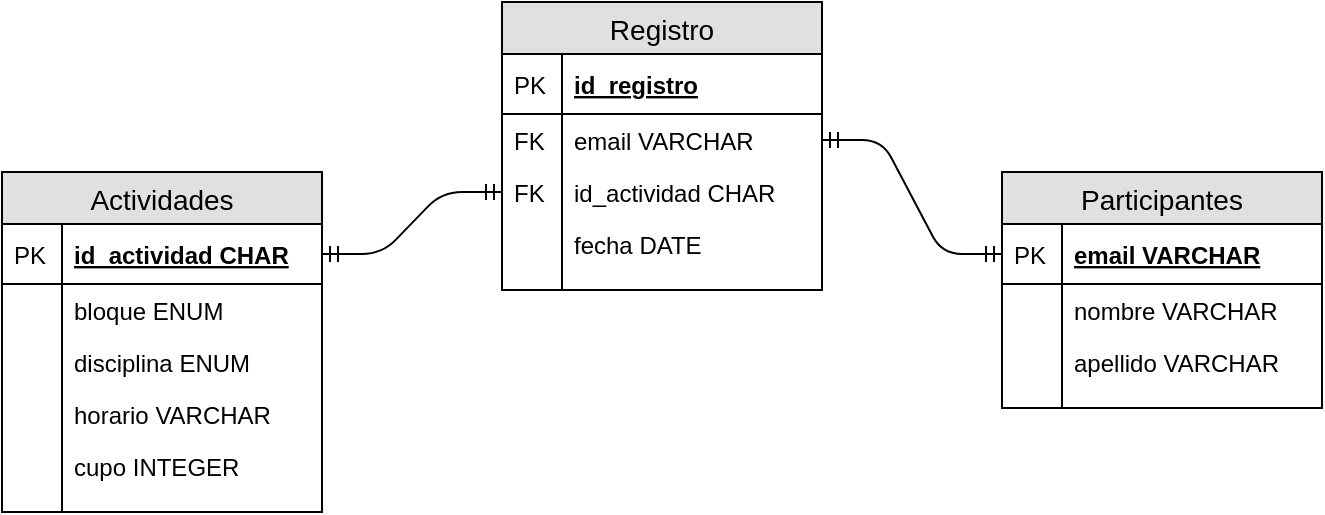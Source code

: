 <mxfile version="12.1.8" type="device" pages="1"><diagram id="qjFOJWTjokPqHloe9OfS" name="Página-1"><mxGraphModel dx="854" dy="447" grid="1" gridSize="10" guides="1" tooltips="1" connect="1" arrows="1" fold="1" page="1" pageScale="1" pageWidth="827" pageHeight="1169" math="0" shadow="0"><root><mxCell id="0"/><mxCell id="1" parent="0"/><mxCell id="L91p2W66kyxOXJtBv7F6-1" value="Actividades" style="swimlane;fontStyle=0;childLayout=stackLayout;horizontal=1;startSize=26;fillColor=#e0e0e0;horizontalStack=0;resizeParent=1;resizeParentMax=0;resizeLast=0;collapsible=1;marginBottom=0;swimlaneFillColor=#ffffff;align=center;fontSize=14;" vertex="1" parent="1"><mxGeometry x="90" y="343" width="160" height="170" as="geometry"/></mxCell><mxCell id="L91p2W66kyxOXJtBv7F6-2" value="id_actividad CHAR" style="shape=partialRectangle;top=0;left=0;right=0;bottom=1;align=left;verticalAlign=middle;fillColor=none;spacingLeft=34;spacingRight=4;overflow=hidden;rotatable=0;points=[[0,0.5],[1,0.5]];portConstraint=eastwest;dropTarget=0;fontStyle=5;fontSize=12;" vertex="1" parent="L91p2W66kyxOXJtBv7F6-1"><mxGeometry y="26" width="160" height="30" as="geometry"/></mxCell><mxCell id="L91p2W66kyxOXJtBv7F6-3" value="PK" style="shape=partialRectangle;top=0;left=0;bottom=0;fillColor=none;align=left;verticalAlign=middle;spacingLeft=4;spacingRight=4;overflow=hidden;rotatable=0;points=[];portConstraint=eastwest;part=1;fontSize=12;" vertex="1" connectable="0" parent="L91p2W66kyxOXJtBv7F6-2"><mxGeometry width="30" height="30" as="geometry"/></mxCell><mxCell id="L91p2W66kyxOXJtBv7F6-4" value="bloque ENUM" style="shape=partialRectangle;top=0;left=0;right=0;bottom=0;align=left;verticalAlign=top;fillColor=none;spacingLeft=34;spacingRight=4;overflow=hidden;rotatable=0;points=[[0,0.5],[1,0.5]];portConstraint=eastwest;dropTarget=0;fontSize=12;" vertex="1" parent="L91p2W66kyxOXJtBv7F6-1"><mxGeometry y="56" width="160" height="26" as="geometry"/></mxCell><mxCell id="L91p2W66kyxOXJtBv7F6-5" value="" style="shape=partialRectangle;top=0;left=0;bottom=0;fillColor=none;align=left;verticalAlign=top;spacingLeft=4;spacingRight=4;overflow=hidden;rotatable=0;points=[];portConstraint=eastwest;part=1;fontSize=12;" vertex="1" connectable="0" parent="L91p2W66kyxOXJtBv7F6-4"><mxGeometry width="30" height="26" as="geometry"/></mxCell><mxCell id="L91p2W66kyxOXJtBv7F6-6" value="disciplina ENUM" style="shape=partialRectangle;top=0;left=0;right=0;bottom=0;align=left;verticalAlign=top;fillColor=none;spacingLeft=34;spacingRight=4;overflow=hidden;rotatable=0;points=[[0,0.5],[1,0.5]];portConstraint=eastwest;dropTarget=0;fontSize=12;" vertex="1" parent="L91p2W66kyxOXJtBv7F6-1"><mxGeometry y="82" width="160" height="26" as="geometry"/></mxCell><mxCell id="L91p2W66kyxOXJtBv7F6-7" value="" style="shape=partialRectangle;top=0;left=0;bottom=0;fillColor=none;align=left;verticalAlign=top;spacingLeft=4;spacingRight=4;overflow=hidden;rotatable=0;points=[];portConstraint=eastwest;part=1;fontSize=12;" vertex="1" connectable="0" parent="L91p2W66kyxOXJtBv7F6-6"><mxGeometry width="30" height="26" as="geometry"/></mxCell><mxCell id="L91p2W66kyxOXJtBv7F6-8" value="horario VARCHAR" style="shape=partialRectangle;top=0;left=0;right=0;bottom=0;align=left;verticalAlign=top;fillColor=none;spacingLeft=34;spacingRight=4;overflow=hidden;rotatable=0;points=[[0,0.5],[1,0.5]];portConstraint=eastwest;dropTarget=0;fontSize=12;" vertex="1" parent="L91p2W66kyxOXJtBv7F6-1"><mxGeometry y="108" width="160" height="26" as="geometry"/></mxCell><mxCell id="L91p2W66kyxOXJtBv7F6-9" value="" style="shape=partialRectangle;top=0;left=0;bottom=0;fillColor=none;align=left;verticalAlign=top;spacingLeft=4;spacingRight=4;overflow=hidden;rotatable=0;points=[];portConstraint=eastwest;part=1;fontSize=12;" vertex="1" connectable="0" parent="L91p2W66kyxOXJtBv7F6-8"><mxGeometry width="30" height="26" as="geometry"/></mxCell><mxCell id="L91p2W66kyxOXJtBv7F6-23" value="cupo INTEGER" style="shape=partialRectangle;top=0;left=0;right=0;bottom=0;align=left;verticalAlign=top;fillColor=none;spacingLeft=34;spacingRight=4;overflow=hidden;rotatable=0;points=[[0,0.5],[1,0.5]];portConstraint=eastwest;dropTarget=0;fontSize=12;" vertex="1" parent="L91p2W66kyxOXJtBv7F6-1"><mxGeometry y="134" width="160" height="26" as="geometry"/></mxCell><mxCell id="L91p2W66kyxOXJtBv7F6-24" value="" style="shape=partialRectangle;top=0;left=0;bottom=0;fillColor=none;align=left;verticalAlign=top;spacingLeft=4;spacingRight=4;overflow=hidden;rotatable=0;points=[];portConstraint=eastwest;part=1;fontSize=12;" vertex="1" connectable="0" parent="L91p2W66kyxOXJtBv7F6-23"><mxGeometry width="30" height="26" as="geometry"/></mxCell><mxCell id="L91p2W66kyxOXJtBv7F6-10" value="" style="shape=partialRectangle;top=0;left=0;right=0;bottom=0;align=left;verticalAlign=top;fillColor=none;spacingLeft=34;spacingRight=4;overflow=hidden;rotatable=0;points=[[0,0.5],[1,0.5]];portConstraint=eastwest;dropTarget=0;fontSize=12;" vertex="1" parent="L91p2W66kyxOXJtBv7F6-1"><mxGeometry y="160" width="160" height="10" as="geometry"/></mxCell><mxCell id="L91p2W66kyxOXJtBv7F6-11" value="" style="shape=partialRectangle;top=0;left=0;bottom=0;fillColor=none;align=left;verticalAlign=top;spacingLeft=4;spacingRight=4;overflow=hidden;rotatable=0;points=[];portConstraint=eastwest;part=1;fontSize=12;" vertex="1" connectable="0" parent="L91p2W66kyxOXJtBv7F6-10"><mxGeometry width="30" height="10" as="geometry"/></mxCell><mxCell id="L91p2W66kyxOXJtBv7F6-12" value="Participantes" style="swimlane;fontStyle=0;childLayout=stackLayout;horizontal=1;startSize=26;fillColor=#e0e0e0;horizontalStack=0;resizeParent=1;resizeParentMax=0;resizeLast=0;collapsible=1;marginBottom=0;swimlaneFillColor=#ffffff;align=center;fontSize=14;" vertex="1" parent="1"><mxGeometry x="590" y="343" width="160" height="118" as="geometry"/></mxCell><mxCell id="L91p2W66kyxOXJtBv7F6-13" value="email VARCHAR" style="shape=partialRectangle;top=0;left=0;right=0;bottom=1;align=left;verticalAlign=middle;fillColor=none;spacingLeft=34;spacingRight=4;overflow=hidden;rotatable=0;points=[[0,0.5],[1,0.5]];portConstraint=eastwest;dropTarget=0;fontStyle=5;fontSize=12;" vertex="1" parent="L91p2W66kyxOXJtBv7F6-12"><mxGeometry y="26" width="160" height="30" as="geometry"/></mxCell><mxCell id="L91p2W66kyxOXJtBv7F6-14" value="PK" style="shape=partialRectangle;top=0;left=0;bottom=0;fillColor=none;align=left;verticalAlign=middle;spacingLeft=4;spacingRight=4;overflow=hidden;rotatable=0;points=[];portConstraint=eastwest;part=1;fontSize=12;" vertex="1" connectable="0" parent="L91p2W66kyxOXJtBv7F6-13"><mxGeometry width="30" height="30" as="geometry"/></mxCell><mxCell id="L91p2W66kyxOXJtBv7F6-15" value="nombre VARCHAR" style="shape=partialRectangle;top=0;left=0;right=0;bottom=0;align=left;verticalAlign=top;fillColor=none;spacingLeft=34;spacingRight=4;overflow=hidden;rotatable=0;points=[[0,0.5],[1,0.5]];portConstraint=eastwest;dropTarget=0;fontSize=12;" vertex="1" parent="L91p2W66kyxOXJtBv7F6-12"><mxGeometry y="56" width="160" height="26" as="geometry"/></mxCell><mxCell id="L91p2W66kyxOXJtBv7F6-16" value="" style="shape=partialRectangle;top=0;left=0;bottom=0;fillColor=none;align=left;verticalAlign=top;spacingLeft=4;spacingRight=4;overflow=hidden;rotatable=0;points=[];portConstraint=eastwest;part=1;fontSize=12;" vertex="1" connectable="0" parent="L91p2W66kyxOXJtBv7F6-15"><mxGeometry width="30" height="26" as="geometry"/></mxCell><mxCell id="L91p2W66kyxOXJtBv7F6-17" value="apellido VARCHAR" style="shape=partialRectangle;top=0;left=0;right=0;bottom=0;align=left;verticalAlign=top;fillColor=none;spacingLeft=34;spacingRight=4;overflow=hidden;rotatable=0;points=[[0,0.5],[1,0.5]];portConstraint=eastwest;dropTarget=0;fontSize=12;" vertex="1" parent="L91p2W66kyxOXJtBv7F6-12"><mxGeometry y="82" width="160" height="26" as="geometry"/></mxCell><mxCell id="L91p2W66kyxOXJtBv7F6-18" value="" style="shape=partialRectangle;top=0;left=0;bottom=0;fillColor=none;align=left;verticalAlign=top;spacingLeft=4;spacingRight=4;overflow=hidden;rotatable=0;points=[];portConstraint=eastwest;part=1;fontSize=12;" vertex="1" connectable="0" parent="L91p2W66kyxOXJtBv7F6-17"><mxGeometry width="30" height="26" as="geometry"/></mxCell><mxCell id="L91p2W66kyxOXJtBv7F6-21" value="" style="shape=partialRectangle;top=0;left=0;right=0;bottom=0;align=left;verticalAlign=top;fillColor=none;spacingLeft=34;spacingRight=4;overflow=hidden;rotatable=0;points=[[0,0.5],[1,0.5]];portConstraint=eastwest;dropTarget=0;fontSize=12;" vertex="1" parent="L91p2W66kyxOXJtBv7F6-12"><mxGeometry y="108" width="160" height="10" as="geometry"/></mxCell><mxCell id="L91p2W66kyxOXJtBv7F6-22" value="" style="shape=partialRectangle;top=0;left=0;bottom=0;fillColor=none;align=left;verticalAlign=top;spacingLeft=4;spacingRight=4;overflow=hidden;rotatable=0;points=[];portConstraint=eastwest;part=1;fontSize=12;" vertex="1" connectable="0" parent="L91p2W66kyxOXJtBv7F6-21"><mxGeometry width="30" height="10" as="geometry"/></mxCell><mxCell id="L91p2W66kyxOXJtBv7F6-25" value="Registro" style="swimlane;fontStyle=0;childLayout=stackLayout;horizontal=1;startSize=26;fillColor=#e0e0e0;horizontalStack=0;resizeParent=1;resizeParentMax=0;resizeLast=0;collapsible=1;marginBottom=0;swimlaneFillColor=#ffffff;align=center;fontSize=14;" vertex="1" parent="1"><mxGeometry x="340" y="258" width="160" height="144" as="geometry"/></mxCell><mxCell id="L91p2W66kyxOXJtBv7F6-26" value="id_registro" style="shape=partialRectangle;top=0;left=0;right=0;bottom=1;align=left;verticalAlign=middle;fillColor=none;spacingLeft=34;spacingRight=4;overflow=hidden;rotatable=0;points=[[0,0.5],[1,0.5]];portConstraint=eastwest;dropTarget=0;fontStyle=5;fontSize=12;" vertex="1" parent="L91p2W66kyxOXJtBv7F6-25"><mxGeometry y="26" width="160" height="30" as="geometry"/></mxCell><mxCell id="L91p2W66kyxOXJtBv7F6-27" value="PK" style="shape=partialRectangle;top=0;left=0;bottom=0;fillColor=none;align=left;verticalAlign=middle;spacingLeft=4;spacingRight=4;overflow=hidden;rotatable=0;points=[];portConstraint=eastwest;part=1;fontSize=12;" vertex="1" connectable="0" parent="L91p2W66kyxOXJtBv7F6-26"><mxGeometry width="30" height="30" as="geometry"/></mxCell><mxCell id="L91p2W66kyxOXJtBv7F6-28" value="email VARCHAR" style="shape=partialRectangle;top=0;left=0;right=0;bottom=0;align=left;verticalAlign=top;fillColor=none;spacingLeft=34;spacingRight=4;overflow=hidden;rotatable=0;points=[[0,0.5],[1,0.5]];portConstraint=eastwest;dropTarget=0;fontSize=12;" vertex="1" parent="L91p2W66kyxOXJtBv7F6-25"><mxGeometry y="56" width="160" height="26" as="geometry"/></mxCell><mxCell id="L91p2W66kyxOXJtBv7F6-29" value="FK" style="shape=partialRectangle;top=0;left=0;bottom=0;fillColor=none;align=left;verticalAlign=top;spacingLeft=4;spacingRight=4;overflow=hidden;rotatable=0;points=[];portConstraint=eastwest;part=1;fontSize=12;" vertex="1" connectable="0" parent="L91p2W66kyxOXJtBv7F6-28"><mxGeometry width="30" height="26" as="geometry"/></mxCell><mxCell id="L91p2W66kyxOXJtBv7F6-30" value="id_actividad CHAR" style="shape=partialRectangle;top=0;left=0;right=0;bottom=0;align=left;verticalAlign=top;fillColor=none;spacingLeft=34;spacingRight=4;overflow=hidden;rotatable=0;points=[[0,0.5],[1,0.5]];portConstraint=eastwest;dropTarget=0;fontSize=12;" vertex="1" parent="L91p2W66kyxOXJtBv7F6-25"><mxGeometry y="82" width="160" height="26" as="geometry"/></mxCell><mxCell id="L91p2W66kyxOXJtBv7F6-31" value="FK" style="shape=partialRectangle;top=0;left=0;bottom=0;fillColor=none;align=left;verticalAlign=top;spacingLeft=4;spacingRight=4;overflow=hidden;rotatable=0;points=[];portConstraint=eastwest;part=1;fontSize=12;" vertex="1" connectable="0" parent="L91p2W66kyxOXJtBv7F6-30"><mxGeometry width="30" height="26" as="geometry"/></mxCell><mxCell id="L91p2W66kyxOXJtBv7F6-32" value="fecha DATE" style="shape=partialRectangle;top=0;left=0;right=0;bottom=0;align=left;verticalAlign=top;fillColor=none;spacingLeft=34;spacingRight=4;overflow=hidden;rotatable=0;points=[[0,0.5],[1,0.5]];portConstraint=eastwest;dropTarget=0;fontSize=12;" vertex="1" parent="L91p2W66kyxOXJtBv7F6-25"><mxGeometry y="108" width="160" height="26" as="geometry"/></mxCell><mxCell id="L91p2W66kyxOXJtBv7F6-33" value="" style="shape=partialRectangle;top=0;left=0;bottom=0;fillColor=none;align=left;verticalAlign=top;spacingLeft=4;spacingRight=4;overflow=hidden;rotatable=0;points=[];portConstraint=eastwest;part=1;fontSize=12;" vertex="1" connectable="0" parent="L91p2W66kyxOXJtBv7F6-32"><mxGeometry width="30" height="26" as="geometry"/></mxCell><mxCell id="L91p2W66kyxOXJtBv7F6-34" value="" style="shape=partialRectangle;top=0;left=0;right=0;bottom=0;align=left;verticalAlign=top;fillColor=none;spacingLeft=34;spacingRight=4;overflow=hidden;rotatable=0;points=[[0,0.5],[1,0.5]];portConstraint=eastwest;dropTarget=0;fontSize=12;" vertex="1" parent="L91p2W66kyxOXJtBv7F6-25"><mxGeometry y="134" width="160" height="10" as="geometry"/></mxCell><mxCell id="L91p2W66kyxOXJtBv7F6-35" value="" style="shape=partialRectangle;top=0;left=0;bottom=0;fillColor=none;align=left;verticalAlign=top;spacingLeft=4;spacingRight=4;overflow=hidden;rotatable=0;points=[];portConstraint=eastwest;part=1;fontSize=12;" vertex="1" connectable="0" parent="L91p2W66kyxOXJtBv7F6-34"><mxGeometry width="30" height="10" as="geometry"/></mxCell><mxCell id="L91p2W66kyxOXJtBv7F6-36" value="" style="edgeStyle=entityRelationEdgeStyle;fontSize=12;html=1;endArrow=ERmandOne;startArrow=ERmandOne;entryX=0;entryY=0.5;entryDx=0;entryDy=0;exitX=1;exitY=0.5;exitDx=0;exitDy=0;" edge="1" parent="1" source="L91p2W66kyxOXJtBv7F6-28" target="L91p2W66kyxOXJtBv7F6-13"><mxGeometry width="100" height="100" relative="1" as="geometry"><mxPoint x="360" y="540" as="sourcePoint"/><mxPoint x="460" y="440" as="targetPoint"/></mxGeometry></mxCell><mxCell id="L91p2W66kyxOXJtBv7F6-37" value="" style="edgeStyle=entityRelationEdgeStyle;fontSize=12;html=1;endArrow=ERmandOne;startArrow=ERmandOne;entryX=0;entryY=0.5;entryDx=0;entryDy=0;exitX=1;exitY=0.5;exitDx=0;exitDy=0;" edge="1" parent="1" source="L91p2W66kyxOXJtBv7F6-2" target="L91p2W66kyxOXJtBv7F6-30"><mxGeometry width="100" height="100" relative="1" as="geometry"><mxPoint x="260" y="530" as="sourcePoint"/><mxPoint x="360" y="430" as="targetPoint"/></mxGeometry></mxCell></root></mxGraphModel></diagram></mxfile>